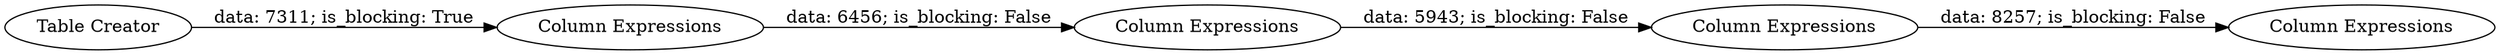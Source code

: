 digraph {
	"304578643865772398_9" [label="Column Expressions"]
	"304578643865772398_11" [label="Column Expressions"]
	"304578643865772398_6" [label="Column Expressions"]
	"304578643865772398_12" [label="Table Creator"]
	"304578643865772398_10" [label="Column Expressions"]
	"304578643865772398_6" -> "304578643865772398_9" [label="data: 6456; is_blocking: False"]
	"304578643865772398_9" -> "304578643865772398_10" [label="data: 5943; is_blocking: False"]
	"304578643865772398_10" -> "304578643865772398_11" [label="data: 8257; is_blocking: False"]
	"304578643865772398_12" -> "304578643865772398_6" [label="data: 7311; is_blocking: True"]
	rankdir=LR
}
